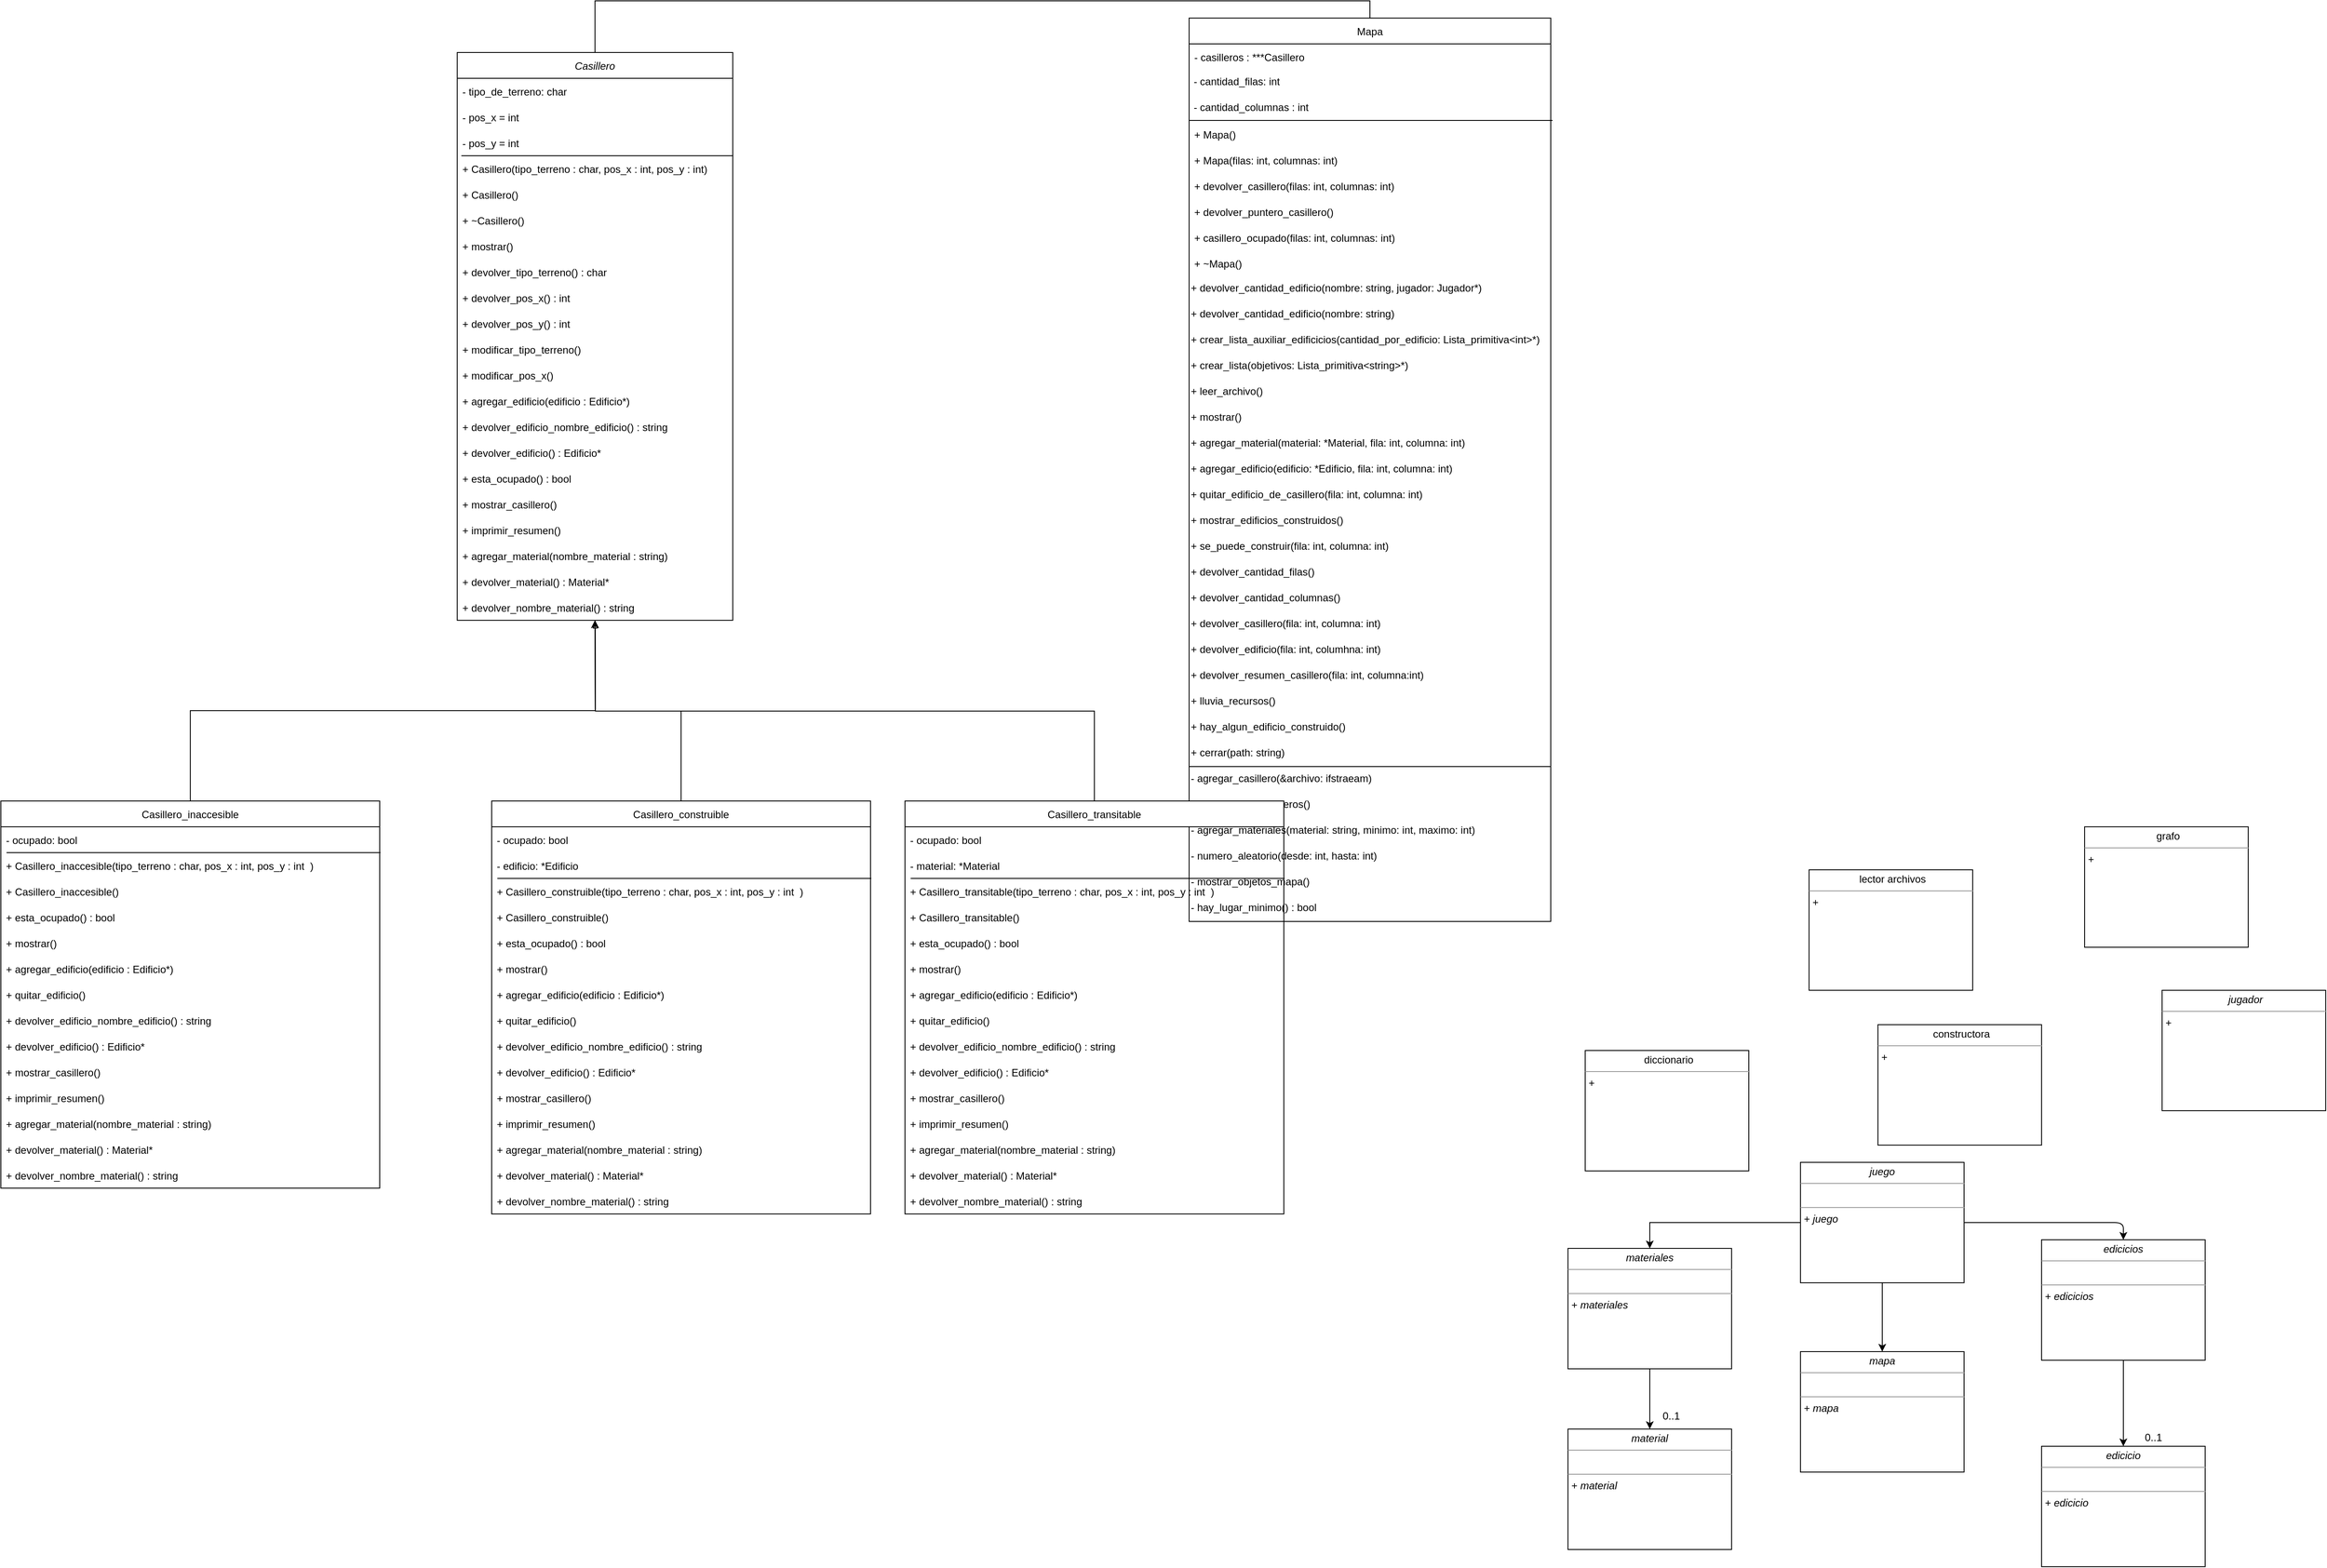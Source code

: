 <mxfile version="15.8.2" type="github">
  <diagram name="Page-1" id="c4acf3e9-155e-7222-9cf6-157b1a14988f">
    <mxGraphModel dx="1272" dy="2656" grid="1" gridSize="10" guides="1" tooltips="1" connect="1" arrows="1" fold="1" page="1" pageScale="1" pageWidth="850" pageHeight="1100" background="none" math="0" shadow="0">
      <root>
        <mxCell id="0" />
        <mxCell id="1" parent="0" />
        <mxCell id="mdNmDBwhIQSw67K94APl-1" value="&lt;p style=&quot;margin: 0px ; margin-top: 4px ; text-align: center&quot;&gt;&lt;i&gt;edicicio&lt;/i&gt;&lt;/p&gt;&lt;hr size=&quot;1&quot;&gt;&lt;p style=&quot;margin: 0px ; margin-left: 4px&quot;&gt;&lt;br&gt;&lt;/p&gt;&lt;hr size=&quot;1&quot;&gt;&lt;p style=&quot;margin: 0px ; margin-left: 4px&quot;&gt;+&amp;nbsp;&lt;i style=&quot;text-align: center&quot;&gt;edicicio&lt;/i&gt;&lt;/p&gt;" style="verticalAlign=top;align=left;overflow=fill;fontSize=12;fontFamily=Helvetica;html=1;rounded=0;shadow=0;comic=0;labelBackgroundColor=none;strokeWidth=1" parent="1" vertex="1">
          <mxGeometry x="1590" y="-120" width="190" height="140" as="geometry" />
        </mxCell>
        <mxCell id="2" style="edgeStyle=none;html=1;entryX=0.5;entryY=0;entryDx=0;entryDy=0;" parent="1" source="mdNmDBwhIQSw67K94APl-2" target="mdNmDBwhIQSw67K94APl-1" edge="1">
          <mxGeometry relative="1" as="geometry">
            <mxPoint x="825" y="-120.0" as="targetPoint" />
          </mxGeometry>
        </mxCell>
        <mxCell id="mdNmDBwhIQSw67K94APl-2" value="&lt;p style=&quot;margin: 0px ; margin-top: 4px ; text-align: center&quot;&gt;&lt;i&gt;edicicios&lt;/i&gt;&lt;/p&gt;&lt;hr size=&quot;1&quot;&gt;&lt;p style=&quot;margin: 0px ; margin-left: 4px&quot;&gt;&lt;br&gt;&lt;/p&gt;&lt;hr size=&quot;1&quot;&gt;&lt;p style=&quot;margin: 0px ; margin-left: 4px&quot;&gt;+&amp;nbsp;&lt;i style=&quot;text-align: center&quot;&gt;edicicios&lt;/i&gt;&lt;/p&gt;" style="verticalAlign=top;align=left;overflow=fill;fontSize=12;fontFamily=Helvetica;html=1;rounded=0;shadow=0;comic=0;labelBackgroundColor=none;strokeWidth=1" parent="1" vertex="1">
          <mxGeometry x="1590" y="-360" width="190" height="140" as="geometry" />
        </mxCell>
        <mxCell id="mdNmDBwhIQSw67K94APl-3" value="&lt;p style=&quot;margin: 0px ; margin-top: 4px ; text-align: center&quot;&gt;&lt;i&gt;material&lt;/i&gt;&lt;/p&gt;&lt;hr size=&quot;1&quot;&gt;&lt;p style=&quot;margin: 0px ; margin-left: 4px&quot;&gt;&lt;br&gt;&lt;/p&gt;&lt;hr size=&quot;1&quot;&gt;&lt;p style=&quot;margin: 0px ; margin-left: 4px&quot;&gt;+&amp;nbsp;&lt;i style=&quot;text-align: center&quot;&gt;material&lt;/i&gt;&lt;/p&gt;" style="verticalAlign=top;align=left;overflow=fill;fontSize=12;fontFamily=Helvetica;html=1;rounded=0;shadow=0;comic=0;labelBackgroundColor=none;strokeWidth=1" parent="1" vertex="1">
          <mxGeometry x="1040" y="-140" width="190" height="140" as="geometry" />
        </mxCell>
        <mxCell id="mdNmDBwhIQSw67K94APl-4" style="edgeStyle=orthogonalEdgeStyle;rounded=0;orthogonalLoop=1;jettySize=auto;html=1;" parent="1" source="mdNmDBwhIQSw67K94APl-5" target="mdNmDBwhIQSw67K94APl-3" edge="1">
          <mxGeometry relative="1" as="geometry" />
        </mxCell>
        <mxCell id="mdNmDBwhIQSw67K94APl-5" value="&lt;p style=&quot;margin: 0px ; margin-top: 4px ; text-align: center&quot;&gt;&lt;i&gt;materiales&lt;/i&gt;&lt;/p&gt;&lt;hr size=&quot;1&quot;&gt;&lt;p style=&quot;margin: 0px ; margin-left: 4px&quot;&gt;&lt;br&gt;&lt;/p&gt;&lt;hr size=&quot;1&quot;&gt;&lt;p style=&quot;margin: 0px ; margin-left: 4px&quot;&gt;+&amp;nbsp;&lt;i style=&quot;text-align: center&quot;&gt;materiales&lt;/i&gt;&lt;/p&gt;" style="verticalAlign=top;align=left;overflow=fill;fontSize=12;fontFamily=Helvetica;html=1;rounded=0;shadow=0;comic=0;labelBackgroundColor=none;strokeWidth=1" parent="1" vertex="1">
          <mxGeometry x="1040" y="-350" width="190" height="140" as="geometry" />
        </mxCell>
        <mxCell id="mdNmDBwhIQSw67K94APl-6" style="edgeStyle=orthogonalEdgeStyle;rounded=0;orthogonalLoop=1;jettySize=auto;html=1;entryX=0.5;entryY=0;entryDx=0;entryDy=0;" parent="1" source="mdNmDBwhIQSw67K94APl-7" target="mdNmDBwhIQSw67K94APl-5" edge="1">
          <mxGeometry relative="1" as="geometry" />
        </mxCell>
        <mxCell id="3" style="edgeStyle=none;html=1;entryX=0.5;entryY=0;entryDx=0;entryDy=0;" parent="1" source="mdNmDBwhIQSw67K94APl-7" target="mdNmDBwhIQSw67K94APl-2" edge="1">
          <mxGeometry relative="1" as="geometry">
            <Array as="points">
              <mxPoint x="1685" y="-380" />
            </Array>
          </mxGeometry>
        </mxCell>
        <mxCell id="4" style="edgeStyle=none;html=1;entryX=0.5;entryY=0;entryDx=0;entryDy=0;" parent="1" source="mdNmDBwhIQSw67K94APl-7" target="mdNmDBwhIQSw67K94APl-8" edge="1">
          <mxGeometry relative="1" as="geometry" />
        </mxCell>
        <mxCell id="mdNmDBwhIQSw67K94APl-7" value="&lt;p style=&quot;margin: 0px ; margin-top: 4px ; text-align: center&quot;&gt;&lt;i&gt;juego&lt;/i&gt;&lt;/p&gt;&lt;hr size=&quot;1&quot;&gt;&lt;p style=&quot;margin: 0px ; margin-left: 4px&quot;&gt;&lt;br&gt;&lt;/p&gt;&lt;hr size=&quot;1&quot;&gt;&lt;p style=&quot;margin: 0px ; margin-left: 4px&quot;&gt;+&amp;nbsp;&lt;i style=&quot;text-align: center&quot;&gt;juego&lt;/i&gt;&lt;/p&gt;" style="verticalAlign=top;align=left;overflow=fill;fontSize=12;fontFamily=Helvetica;html=1;rounded=0;shadow=0;comic=0;labelBackgroundColor=none;strokeWidth=1" parent="1" vertex="1">
          <mxGeometry x="1310" y="-450" width="190" height="140" as="geometry" />
        </mxCell>
        <mxCell id="mdNmDBwhIQSw67K94APl-8" value="&lt;p style=&quot;margin: 0px ; margin-top: 4px ; text-align: center&quot;&gt;&lt;i&gt;mapa&lt;/i&gt;&lt;/p&gt;&lt;hr size=&quot;1&quot;&gt;&lt;p style=&quot;margin: 0px ; margin-left: 4px&quot;&gt;&lt;br&gt;&lt;/p&gt;&lt;hr size=&quot;1&quot;&gt;&lt;p style=&quot;margin: 0px ; margin-left: 4px&quot;&gt;+&amp;nbsp;&lt;i style=&quot;text-align: center&quot;&gt;mapa&lt;/i&gt;&lt;/p&gt;" style="verticalAlign=top;align=left;overflow=fill;fontSize=12;fontFamily=Helvetica;html=1;rounded=0;shadow=0;comic=0;labelBackgroundColor=none;strokeWidth=1" parent="1" vertex="1">
          <mxGeometry x="1310" y="-230" width="190" height="140" as="geometry" />
        </mxCell>
        <mxCell id="mdNmDBwhIQSw67K94APl-9" value="0..1" style="text;html=1;strokeColor=none;fillColor=none;align=center;verticalAlign=middle;whiteSpace=wrap;rounded=0;" parent="1" vertex="1">
          <mxGeometry x="1130" y="-170" width="60" height="30" as="geometry" />
        </mxCell>
        <mxCell id="5" value="0..1" style="text;html=1;strokeColor=none;fillColor=none;align=center;verticalAlign=middle;whiteSpace=wrap;rounded=0;" parent="1" vertex="1">
          <mxGeometry x="1690" y="-140" width="60" height="20" as="geometry" />
        </mxCell>
        <mxCell id="vsp3Xg3IRD6YJCFwqntf-6" value="&lt;p style=&quot;margin: 0px ; margin-top: 4px ; text-align: center&quot;&gt;&lt;/p&gt;&lt;p style=&quot;text-align: center ; margin: 0px 0px 0px 4px&quot;&gt;grafo&lt;/p&gt;&lt;hr size=&quot;1&quot;&gt;&lt;p style=&quot;margin: 0px ; margin-left: 4px&quot;&gt;+&amp;nbsp;&lt;/p&gt;" style="verticalAlign=top;align=left;overflow=fill;fontSize=12;fontFamily=Helvetica;html=1;rounded=0;shadow=0;comic=0;labelBackgroundColor=none;strokeWidth=1" vertex="1" parent="1">
          <mxGeometry x="1640" y="-840" width="190" height="140" as="geometry" />
        </mxCell>
        <mxCell id="vsp3Xg3IRD6YJCFwqntf-7" value="&lt;p style=&quot;margin: 0px ; margin-top: 4px ; text-align: center&quot;&gt;&lt;/p&gt;&lt;p style=&quot;text-align: center ; margin: 0px 0px 0px 4px&quot;&gt;lector archivos&lt;/p&gt;&lt;hr size=&quot;1&quot;&gt;&lt;p style=&quot;margin: 0px ; margin-left: 4px&quot;&gt;+&amp;nbsp;&lt;/p&gt;" style="verticalAlign=top;align=left;overflow=fill;fontSize=12;fontFamily=Helvetica;html=1;rounded=0;shadow=0;comic=0;labelBackgroundColor=none;strokeWidth=1" vertex="1" parent="1">
          <mxGeometry x="1320" y="-790" width="190" height="140" as="geometry" />
        </mxCell>
        <mxCell id="vsp3Xg3IRD6YJCFwqntf-8" value="&lt;p style=&quot;margin: 0px ; margin-top: 4px ; text-align: center&quot;&gt;&lt;/p&gt;&lt;p style=&quot;text-align: center ; margin: 0px 0px 0px 4px&quot;&gt;diccionario&lt;/p&gt;&lt;hr size=&quot;1&quot;&gt;&lt;p style=&quot;margin: 0px ; margin-left: 4px&quot;&gt;+&amp;nbsp;&lt;/p&gt;" style="verticalAlign=top;align=left;overflow=fill;fontSize=12;fontFamily=Helvetica;html=1;rounded=0;shadow=0;comic=0;labelBackgroundColor=none;strokeWidth=1" vertex="1" parent="1">
          <mxGeometry x="1060" y="-580" width="190" height="140" as="geometry" />
        </mxCell>
        <mxCell id="vsp3Xg3IRD6YJCFwqntf-11" value="&lt;p style=&quot;margin: 0px ; margin-top: 4px ; text-align: center&quot;&gt;&lt;/p&gt;&lt;p style=&quot;text-align: center ; margin: 0px 0px 0px 4px&quot;&gt;&lt;i&gt;jugador&lt;/i&gt;&lt;/p&gt;&lt;hr size=&quot;1&quot;&gt;&lt;p style=&quot;margin: 0px ; margin-left: 4px&quot;&gt;+&amp;nbsp;&lt;/p&gt;" style="verticalAlign=top;align=left;overflow=fill;fontSize=12;fontFamily=Helvetica;html=1;rounded=0;shadow=0;comic=0;labelBackgroundColor=none;strokeWidth=1" vertex="1" parent="1">
          <mxGeometry x="1730" y="-650" width="190" height="140" as="geometry" />
        </mxCell>
        <mxCell id="vsp3Xg3IRD6YJCFwqntf-13" value="&lt;p style=&quot;margin: 0px ; margin-top: 4px ; text-align: center&quot;&gt;&lt;/p&gt;&lt;p style=&quot;text-align: center ; margin: 0px 0px 0px 4px&quot;&gt;constructora&lt;/p&gt;&lt;hr size=&quot;1&quot;&gt;&lt;p style=&quot;margin: 0px ; margin-left: 4px&quot;&gt;+&amp;nbsp;&lt;/p&gt;" style="verticalAlign=top;align=left;overflow=fill;fontSize=12;fontFamily=Helvetica;html=1;rounded=0;shadow=0;comic=0;labelBackgroundColor=none;strokeWidth=1" vertex="1" parent="1">
          <mxGeometry x="1400" y="-610" width="190" height="140" as="geometry" />
        </mxCell>
        <mxCell id="vsp3Xg3IRD6YJCFwqntf-35" style="edgeStyle=orthogonalEdgeStyle;rounded=0;orthogonalLoop=1;jettySize=auto;html=1;entryX=0.5;entryY=0;entryDx=0;entryDy=0;endArrow=none;endFill=0;exitX=0.5;exitY=0;exitDx=0;exitDy=0;" edge="1" parent="1" source="vsp3Xg3IRD6YJCFwqntf-36" target="vsp3Xg3IRD6YJCFwqntf-66">
          <mxGeometry relative="1" as="geometry" />
        </mxCell>
        <mxCell id="vsp3Xg3IRD6YJCFwqntf-36" value="Mapa" style="swimlane;fontStyle=0;childLayout=stackLayout;horizontal=1;startSize=30;horizontalStack=0;resizeParent=1;resizeParentMax=0;resizeLast=0;collapsible=1;marginBottom=0;" vertex="1" parent="1">
          <mxGeometry x="600" y="-1780" width="420" height="1050" as="geometry" />
        </mxCell>
        <mxCell id="vsp3Xg3IRD6YJCFwqntf-37" value="- casilleros : ***Casillero " style="text;strokeColor=none;fillColor=none;align=left;verticalAlign=middle;spacingLeft=4;spacingRight=4;overflow=hidden;points=[[0,0.5],[1,0.5]];portConstraint=eastwest;rotatable=0;" vertex="1" parent="vsp3Xg3IRD6YJCFwqntf-36">
          <mxGeometry y="30" width="420" height="30" as="geometry" />
        </mxCell>
        <mxCell id="vsp3Xg3IRD6YJCFwqntf-38" value="&amp;nbsp;- cantidad_filas: int" style="text;whiteSpace=wrap;html=1;" vertex="1" parent="vsp3Xg3IRD6YJCFwqntf-36">
          <mxGeometry y="60" width="420" height="30" as="geometry" />
        </mxCell>
        <mxCell id="vsp3Xg3IRD6YJCFwqntf-39" value="&amp;nbsp;- cantidad_columnas : int" style="text;whiteSpace=wrap;html=1;" vertex="1" parent="vsp3Xg3IRD6YJCFwqntf-36">
          <mxGeometry y="90" width="420" height="30" as="geometry" />
        </mxCell>
        <mxCell id="vsp3Xg3IRD6YJCFwqntf-40" value="+ Mapa()" style="text;strokeColor=none;fillColor=none;align=left;verticalAlign=middle;spacingLeft=4;spacingRight=4;overflow=hidden;points=[[0,0.5],[1,0.5]];portConstraint=eastwest;rotatable=0;" vertex="1" parent="vsp3Xg3IRD6YJCFwqntf-36">
          <mxGeometry y="120" width="420" height="30" as="geometry" />
        </mxCell>
        <mxCell id="vsp3Xg3IRD6YJCFwqntf-41" value="" style="endArrow=none;html=1;rounded=0;entryX=1.005;entryY=-0.033;entryDx=0;entryDy=0;entryPerimeter=0;" edge="1" parent="vsp3Xg3IRD6YJCFwqntf-36" target="vsp3Xg3IRD6YJCFwqntf-40">
          <mxGeometry width="50" height="50" relative="1" as="geometry">
            <mxPoint y="119" as="sourcePoint" />
            <mxPoint x="139.44" y="60.16" as="targetPoint" />
            <Array as="points">
              <mxPoint x="180" y="119" />
            </Array>
          </mxGeometry>
        </mxCell>
        <mxCell id="vsp3Xg3IRD6YJCFwqntf-158" value="+ Mapa(filas: int, columnas: int)" style="text;strokeColor=none;fillColor=none;align=left;verticalAlign=middle;spacingLeft=4;spacingRight=4;overflow=hidden;points=[[0,0.5],[1,0.5]];portConstraint=eastwest;rotatable=0;" vertex="1" parent="vsp3Xg3IRD6YJCFwqntf-36">
          <mxGeometry y="150" width="420" height="30" as="geometry" />
        </mxCell>
        <mxCell id="vsp3Xg3IRD6YJCFwqntf-159" value="+ devolver_casillero(filas: int, columnas: int)" style="text;strokeColor=none;fillColor=none;align=left;verticalAlign=middle;spacingLeft=4;spacingRight=4;overflow=hidden;points=[[0,0.5],[1,0.5]];portConstraint=eastwest;rotatable=0;" vertex="1" parent="vsp3Xg3IRD6YJCFwqntf-36">
          <mxGeometry y="180" width="420" height="30" as="geometry" />
        </mxCell>
        <mxCell id="vsp3Xg3IRD6YJCFwqntf-160" value="+ devolver_puntero_casillero()" style="text;strokeColor=none;fillColor=none;align=left;verticalAlign=middle;spacingLeft=4;spacingRight=4;overflow=hidden;points=[[0,0.5],[1,0.5]];portConstraint=eastwest;rotatable=0;" vertex="1" parent="vsp3Xg3IRD6YJCFwqntf-36">
          <mxGeometry y="210" width="420" height="30" as="geometry" />
        </mxCell>
        <mxCell id="vsp3Xg3IRD6YJCFwqntf-162" value="+ casillero_ocupado(filas: int, columnas: int)" style="text;strokeColor=none;fillColor=none;align=left;verticalAlign=middle;spacingLeft=4;spacingRight=4;overflow=hidden;points=[[0,0.5],[1,0.5]];portConstraint=eastwest;rotatable=0;" vertex="1" parent="vsp3Xg3IRD6YJCFwqntf-36">
          <mxGeometry y="240" width="420" height="30" as="geometry" />
        </mxCell>
        <mxCell id="vsp3Xg3IRD6YJCFwqntf-157" value="+ ~Mapa()" style="text;strokeColor=none;fillColor=none;align=left;verticalAlign=middle;spacingLeft=4;spacingRight=4;overflow=hidden;points=[[0,0.5],[1,0.5]];portConstraint=eastwest;rotatable=0;" vertex="1" parent="vsp3Xg3IRD6YJCFwqntf-36">
          <mxGeometry y="270" width="420" height="30" as="geometry" />
        </mxCell>
        <mxCell id="vsp3Xg3IRD6YJCFwqntf-163" value="+ devolver_cantidad_edificio(nombre: string, jugador: Jugador*)" style="text;whiteSpace=wrap;html=1;" vertex="1" parent="vsp3Xg3IRD6YJCFwqntf-36">
          <mxGeometry y="300" width="420" height="30" as="geometry" />
        </mxCell>
        <mxCell id="vsp3Xg3IRD6YJCFwqntf-164" value="+ devolver_cantidad_edificio(nombre: string)" style="text;whiteSpace=wrap;html=1;" vertex="1" parent="vsp3Xg3IRD6YJCFwqntf-36">
          <mxGeometry y="330" width="420" height="30" as="geometry" />
        </mxCell>
        <mxCell id="vsp3Xg3IRD6YJCFwqntf-42" value="+ crear_lista_auxiliar_edificicios(cantidad_por_edificio: Lista_primitiva&amp;lt;int&amp;gt;*)&amp;nbsp;" style="text;whiteSpace=wrap;html=1;" vertex="1" parent="vsp3Xg3IRD6YJCFwqntf-36">
          <mxGeometry y="360" width="420" height="30" as="geometry" />
        </mxCell>
        <mxCell id="vsp3Xg3IRD6YJCFwqntf-166" value="+ crear_lista(objetivos: Lista_primitiva&amp;lt;string&amp;gt;*)&amp;nbsp;" style="text;whiteSpace=wrap;html=1;" vertex="1" parent="vsp3Xg3IRD6YJCFwqntf-36">
          <mxGeometry y="390" width="420" height="30" as="geometry" />
        </mxCell>
        <mxCell id="vsp3Xg3IRD6YJCFwqntf-165" value="+ leer_archivo()&amp;nbsp;" style="text;whiteSpace=wrap;html=1;" vertex="1" parent="vsp3Xg3IRD6YJCFwqntf-36">
          <mxGeometry y="420" width="420" height="30" as="geometry" />
        </mxCell>
        <mxCell id="vsp3Xg3IRD6YJCFwqntf-47" value="+ mostrar()" style="text;whiteSpace=wrap;html=1;" vertex="1" parent="vsp3Xg3IRD6YJCFwqntf-36">
          <mxGeometry y="450" width="420" height="30" as="geometry" />
        </mxCell>
        <mxCell id="vsp3Xg3IRD6YJCFwqntf-43" value="+ agregar_material(material: *Material, fila: int, columna: int)" style="text;whiteSpace=wrap;html=1;" vertex="1" parent="vsp3Xg3IRD6YJCFwqntf-36">
          <mxGeometry y="480" width="420" height="30" as="geometry" />
        </mxCell>
        <mxCell id="vsp3Xg3IRD6YJCFwqntf-44" value="+ agregar_edificio(edificio: *Edificio, fila: int, columna: int)" style="text;whiteSpace=wrap;html=1;" vertex="1" parent="vsp3Xg3IRD6YJCFwqntf-36">
          <mxGeometry y="510" width="420" height="30" as="geometry" />
        </mxCell>
        <mxCell id="vsp3Xg3IRD6YJCFwqntf-45" value="+ quitar_edificio_de_casillero(fila: int, columna: int)" style="text;whiteSpace=wrap;html=1;" vertex="1" parent="vsp3Xg3IRD6YJCFwqntf-36">
          <mxGeometry y="540" width="420" height="30" as="geometry" />
        </mxCell>
        <mxCell id="vsp3Xg3IRD6YJCFwqntf-46" value="+ mostrar_edificios_construidos()" style="text;whiteSpace=wrap;html=1;" vertex="1" parent="vsp3Xg3IRD6YJCFwqntf-36">
          <mxGeometry y="570" width="420" height="30" as="geometry" />
        </mxCell>
        <mxCell id="vsp3Xg3IRD6YJCFwqntf-49" value="+ se_puede_construir(fila: int, columna: int)" style="text;whiteSpace=wrap;html=1;" vertex="1" parent="vsp3Xg3IRD6YJCFwqntf-36">
          <mxGeometry y="600" width="420" height="30" as="geometry" />
        </mxCell>
        <mxCell id="vsp3Xg3IRD6YJCFwqntf-50" value="+ devolver_cantidad_filas()" style="text;whiteSpace=wrap;html=1;" vertex="1" parent="vsp3Xg3IRD6YJCFwqntf-36">
          <mxGeometry y="630" width="420" height="30" as="geometry" />
        </mxCell>
        <mxCell id="vsp3Xg3IRD6YJCFwqntf-51" value="+ devolver_cantidad_columnas()" style="text;whiteSpace=wrap;html=1;" vertex="1" parent="vsp3Xg3IRD6YJCFwqntf-36">
          <mxGeometry y="660" width="420" height="30" as="geometry" />
        </mxCell>
        <mxCell id="vsp3Xg3IRD6YJCFwqntf-52" value="+ devolver_casillero(fila: int, columna: int)" style="text;whiteSpace=wrap;html=1;" vertex="1" parent="vsp3Xg3IRD6YJCFwqntf-36">
          <mxGeometry y="690" width="420" height="30" as="geometry" />
        </mxCell>
        <mxCell id="vsp3Xg3IRD6YJCFwqntf-53" value="+ devolver_edificio(fila: int, columhna: int)" style="text;whiteSpace=wrap;html=1;" vertex="1" parent="vsp3Xg3IRD6YJCFwqntf-36">
          <mxGeometry y="720" width="420" height="30" as="geometry" />
        </mxCell>
        <mxCell id="vsp3Xg3IRD6YJCFwqntf-54" value="+ devolver_resumen_casillero(fila: int, columna:int)" style="text;whiteSpace=wrap;html=1;" vertex="1" parent="vsp3Xg3IRD6YJCFwqntf-36">
          <mxGeometry y="750" width="420" height="30" as="geometry" />
        </mxCell>
        <mxCell id="vsp3Xg3IRD6YJCFwqntf-55" value="+ lluvia_recursos()" style="text;whiteSpace=wrap;html=1;" vertex="1" parent="vsp3Xg3IRD6YJCFwqntf-36">
          <mxGeometry y="780" width="420" height="30" as="geometry" />
        </mxCell>
        <mxCell id="vsp3Xg3IRD6YJCFwqntf-56" value="+ hay_algun_edificio_construido()" style="text;whiteSpace=wrap;html=1;" vertex="1" parent="vsp3Xg3IRD6YJCFwqntf-36">
          <mxGeometry y="810" width="420" height="30" as="geometry" />
        </mxCell>
        <mxCell id="vsp3Xg3IRD6YJCFwqntf-57" value="+ cerrar(path: string)" style="text;whiteSpace=wrap;html=1;" vertex="1" parent="vsp3Xg3IRD6YJCFwqntf-36">
          <mxGeometry y="840" width="420" height="30" as="geometry" />
        </mxCell>
        <mxCell id="vsp3Xg3IRD6YJCFwqntf-58" value="- agregar_casillero(&amp;amp;archivo: ifstraeam)" style="text;whiteSpace=wrap;html=1;" vertex="1" parent="vsp3Xg3IRD6YJCFwqntf-36">
          <mxGeometry y="870" width="420" height="30" as="geometry" />
        </mxCell>
        <mxCell id="vsp3Xg3IRD6YJCFwqntf-59" value="- crear_matriz_casilleros()" style="text;whiteSpace=wrap;html=1;" vertex="1" parent="vsp3Xg3IRD6YJCFwqntf-36">
          <mxGeometry y="900" width="420" height="30" as="geometry" />
        </mxCell>
        <mxCell id="vsp3Xg3IRD6YJCFwqntf-60" value="- agregar_materiales(material: string, minimo: int, maximo: int)" style="text;whiteSpace=wrap;html=1;" vertex="1" parent="vsp3Xg3IRD6YJCFwqntf-36">
          <mxGeometry y="930" width="420" height="30" as="geometry" />
        </mxCell>
        <mxCell id="vsp3Xg3IRD6YJCFwqntf-61" value="- numero_aleatorio(desde: int, hasta: int)" style="text;whiteSpace=wrap;html=1;" vertex="1" parent="vsp3Xg3IRD6YJCFwqntf-36">
          <mxGeometry y="960" width="420" height="30" as="geometry" />
        </mxCell>
        <mxCell id="vsp3Xg3IRD6YJCFwqntf-62" value="- mostrar_objetos_mapa()" style="text;whiteSpace=wrap;html=1;" vertex="1" parent="vsp3Xg3IRD6YJCFwqntf-36">
          <mxGeometry y="990" width="420" height="30" as="geometry" />
        </mxCell>
        <mxCell id="vsp3Xg3IRD6YJCFwqntf-63" value="" style="endArrow=none;html=1;rounded=0;entryX=1;entryY=1;entryDx=0;entryDy=0;exitX=0;exitY=0;exitDx=0;exitDy=0;" edge="1" parent="vsp3Xg3IRD6YJCFwqntf-36" source="vsp3Xg3IRD6YJCFwqntf-58" target="vsp3Xg3IRD6YJCFwqntf-57">
          <mxGeometry width="50" height="50" relative="1" as="geometry">
            <mxPoint x="300" y="510" as="sourcePoint" />
            <mxPoint x="350" y="460" as="targetPoint" />
          </mxGeometry>
        </mxCell>
        <mxCell id="vsp3Xg3IRD6YJCFwqntf-64" value="- hay_lugar_minimo() : bool" style="text;whiteSpace=wrap;html=1;" vertex="1" parent="vsp3Xg3IRD6YJCFwqntf-36">
          <mxGeometry y="1020" width="420" height="30" as="geometry" />
        </mxCell>
        <mxCell id="vsp3Xg3IRD6YJCFwqntf-66" value="Casillero" style="swimlane;fontStyle=2;childLayout=stackLayout;horizontal=1;startSize=30;horizontalStack=0;resizeParent=1;resizeParentMax=0;resizeLast=0;collapsible=1;marginBottom=0;" vertex="1" parent="1">
          <mxGeometry x="-250" y="-1740" width="320" height="660" as="geometry" />
        </mxCell>
        <mxCell id="vsp3Xg3IRD6YJCFwqntf-67" value="- tipo_de_terreno: char" style="text;strokeColor=none;fillColor=none;align=left;verticalAlign=middle;spacingLeft=4;spacingRight=4;overflow=hidden;points=[[0,0.5],[1,0.5]];portConstraint=eastwest;rotatable=0;" vertex="1" parent="vsp3Xg3IRD6YJCFwqntf-66">
          <mxGeometry y="30" width="320" height="30" as="geometry" />
        </mxCell>
        <mxCell id="vsp3Xg3IRD6YJCFwqntf-68" value="- pos_x = int" style="text;strokeColor=none;fillColor=none;align=left;verticalAlign=middle;spacingLeft=4;spacingRight=4;overflow=hidden;points=[[0,0.5],[1,0.5]];portConstraint=eastwest;rotatable=0;" vertex="1" parent="vsp3Xg3IRD6YJCFwqntf-66">
          <mxGeometry y="60" width="320" height="30" as="geometry" />
        </mxCell>
        <mxCell id="vsp3Xg3IRD6YJCFwqntf-69" value="- pos_y = int" style="text;strokeColor=none;fillColor=none;align=left;verticalAlign=middle;spacingLeft=4;spacingRight=4;overflow=hidden;points=[[0,0.5],[1,0.5]];portConstraint=eastwest;rotatable=0;" vertex="1" parent="vsp3Xg3IRD6YJCFwqntf-66">
          <mxGeometry y="90" width="320" height="30" as="geometry" />
        </mxCell>
        <mxCell id="vsp3Xg3IRD6YJCFwqntf-70" value="" style="endArrow=none;html=1;rounded=0;entryX=1.002;entryY=0;entryDx=0;entryDy=0;entryPerimeter=0;exitX=0.015;exitY=0;exitDx=0;exitDy=0;exitPerimeter=0;" edge="1" parent="vsp3Xg3IRD6YJCFwqntf-66" source="vsp3Xg3IRD6YJCFwqntf-71" target="vsp3Xg3IRD6YJCFwqntf-71">
          <mxGeometry width="50" height="50" relative="1" as="geometry">
            <mxPoint y="179" as="sourcePoint" />
            <mxPoint x="120" y="179" as="targetPoint" />
          </mxGeometry>
        </mxCell>
        <mxCell id="vsp3Xg3IRD6YJCFwqntf-71" value="+ Casillero(tipo_terreno : char, pos_x : int, pos_y : int)" style="text;strokeColor=none;fillColor=none;align=left;verticalAlign=middle;spacingLeft=4;spacingRight=4;overflow=hidden;points=[[0,0.5],[1,0.5]];portConstraint=eastwest;rotatable=0;" vertex="1" parent="vsp3Xg3IRD6YJCFwqntf-66">
          <mxGeometry y="120" width="320" height="30" as="geometry" />
        </mxCell>
        <mxCell id="vsp3Xg3IRD6YJCFwqntf-72" value="+ Casillero()" style="text;strokeColor=none;fillColor=none;align=left;verticalAlign=middle;spacingLeft=4;spacingRight=4;overflow=hidden;points=[[0,0.5],[1,0.5]];portConstraint=eastwest;rotatable=0;" vertex="1" parent="vsp3Xg3IRD6YJCFwqntf-66">
          <mxGeometry y="150" width="320" height="30" as="geometry" />
        </mxCell>
        <mxCell id="vsp3Xg3IRD6YJCFwqntf-73" value="+ ~Casillero()" style="text;strokeColor=none;fillColor=none;align=left;verticalAlign=middle;spacingLeft=4;spacingRight=4;overflow=hidden;points=[[0,0.5],[1,0.5]];portConstraint=eastwest;rotatable=0;" vertex="1" parent="vsp3Xg3IRD6YJCFwqntf-66">
          <mxGeometry y="180" width="320" height="30" as="geometry" />
        </mxCell>
        <mxCell id="vsp3Xg3IRD6YJCFwqntf-74" value="+ mostrar()" style="text;strokeColor=none;fillColor=none;align=left;verticalAlign=middle;spacingLeft=4;spacingRight=4;overflow=hidden;points=[[0,0.5],[1,0.5]];portConstraint=eastwest;rotatable=0;" vertex="1" parent="vsp3Xg3IRD6YJCFwqntf-66">
          <mxGeometry y="210" width="320" height="30" as="geometry" />
        </mxCell>
        <mxCell id="vsp3Xg3IRD6YJCFwqntf-75" value="+ devolver_tipo_terreno() : char" style="text;strokeColor=none;fillColor=none;align=left;verticalAlign=middle;spacingLeft=4;spacingRight=4;overflow=hidden;points=[[0,0.5],[1,0.5]];portConstraint=eastwest;rotatable=0;" vertex="1" parent="vsp3Xg3IRD6YJCFwqntf-66">
          <mxGeometry y="240" width="320" height="30" as="geometry" />
        </mxCell>
        <mxCell id="vsp3Xg3IRD6YJCFwqntf-76" value="+ devolver_pos_x() : int" style="text;strokeColor=none;fillColor=none;align=left;verticalAlign=middle;spacingLeft=4;spacingRight=4;overflow=hidden;points=[[0,0.5],[1,0.5]];portConstraint=eastwest;rotatable=0;" vertex="1" parent="vsp3Xg3IRD6YJCFwqntf-66">
          <mxGeometry y="270" width="320" height="30" as="geometry" />
        </mxCell>
        <mxCell id="vsp3Xg3IRD6YJCFwqntf-77" value="+ devolver_pos_y() : int" style="text;strokeColor=none;fillColor=none;align=left;verticalAlign=middle;spacingLeft=4;spacingRight=4;overflow=hidden;points=[[0,0.5],[1,0.5]];portConstraint=eastwest;rotatable=0;" vertex="1" parent="vsp3Xg3IRD6YJCFwqntf-66">
          <mxGeometry y="300" width="320" height="30" as="geometry" />
        </mxCell>
        <mxCell id="vsp3Xg3IRD6YJCFwqntf-78" value="+ modificar_tipo_terreno() " style="text;strokeColor=none;fillColor=none;align=left;verticalAlign=middle;spacingLeft=4;spacingRight=4;overflow=hidden;points=[[0,0.5],[1,0.5]];portConstraint=eastwest;rotatable=0;" vertex="1" parent="vsp3Xg3IRD6YJCFwqntf-66">
          <mxGeometry y="330" width="320" height="30" as="geometry" />
        </mxCell>
        <mxCell id="vsp3Xg3IRD6YJCFwqntf-79" value="+ modificar_pos_x() " style="text;strokeColor=none;fillColor=none;align=left;verticalAlign=middle;spacingLeft=4;spacingRight=4;overflow=hidden;points=[[0,0.5],[1,0.5]];portConstraint=eastwest;rotatable=0;" vertex="1" parent="vsp3Xg3IRD6YJCFwqntf-66">
          <mxGeometry y="360" width="320" height="30" as="geometry" />
        </mxCell>
        <mxCell id="vsp3Xg3IRD6YJCFwqntf-80" value="+ agregar_edificio(edificio : Edificio*)" style="text;strokeColor=none;fillColor=none;align=left;verticalAlign=middle;spacingLeft=4;spacingRight=4;overflow=hidden;points=[[0,0.5],[1,0.5]];portConstraint=eastwest;rotatable=0;" vertex="1" parent="vsp3Xg3IRD6YJCFwqntf-66">
          <mxGeometry y="390" width="320" height="30" as="geometry" />
        </mxCell>
        <mxCell id="vsp3Xg3IRD6YJCFwqntf-81" value="+ devolver_edificio_nombre_edificio() : string" style="text;strokeColor=none;fillColor=none;align=left;verticalAlign=middle;spacingLeft=4;spacingRight=4;overflow=hidden;points=[[0,0.5],[1,0.5]];portConstraint=eastwest;rotatable=0;" vertex="1" parent="vsp3Xg3IRD6YJCFwqntf-66">
          <mxGeometry y="420" width="320" height="30" as="geometry" />
        </mxCell>
        <mxCell id="vsp3Xg3IRD6YJCFwqntf-82" value="+ devolver_edificio() : Edificio*" style="text;strokeColor=none;fillColor=none;align=left;verticalAlign=middle;spacingLeft=4;spacingRight=4;overflow=hidden;points=[[0,0.5],[1,0.5]];portConstraint=eastwest;rotatable=0;" vertex="1" parent="vsp3Xg3IRD6YJCFwqntf-66">
          <mxGeometry y="450" width="320" height="30" as="geometry" />
        </mxCell>
        <mxCell id="vsp3Xg3IRD6YJCFwqntf-83" value="+ esta_ocupado() : bool" style="text;strokeColor=none;fillColor=none;align=left;verticalAlign=middle;spacingLeft=4;spacingRight=4;overflow=hidden;points=[[0,0.5],[1,0.5]];portConstraint=eastwest;rotatable=0;" vertex="1" parent="vsp3Xg3IRD6YJCFwqntf-66">
          <mxGeometry y="480" width="320" height="30" as="geometry" />
        </mxCell>
        <mxCell id="vsp3Xg3IRD6YJCFwqntf-84" value="+ mostrar_casillero()" style="text;strokeColor=none;fillColor=none;align=left;verticalAlign=middle;spacingLeft=4;spacingRight=4;overflow=hidden;points=[[0,0.5],[1,0.5]];portConstraint=eastwest;rotatable=0;" vertex="1" parent="vsp3Xg3IRD6YJCFwqntf-66">
          <mxGeometry y="510" width="320" height="30" as="geometry" />
        </mxCell>
        <mxCell id="vsp3Xg3IRD6YJCFwqntf-85" value="+ imprimir_resumen()" style="text;strokeColor=none;fillColor=none;align=left;verticalAlign=middle;spacingLeft=4;spacingRight=4;overflow=hidden;points=[[0,0.5],[1,0.5]];portConstraint=eastwest;rotatable=0;" vertex="1" parent="vsp3Xg3IRD6YJCFwqntf-66">
          <mxGeometry y="540" width="320" height="30" as="geometry" />
        </mxCell>
        <mxCell id="vsp3Xg3IRD6YJCFwqntf-86" value="+ agregar_material(nombre_material : string)" style="text;strokeColor=none;fillColor=none;align=left;verticalAlign=middle;spacingLeft=4;spacingRight=4;overflow=hidden;points=[[0,0.5],[1,0.5]];portConstraint=eastwest;rotatable=0;" vertex="1" parent="vsp3Xg3IRD6YJCFwqntf-66">
          <mxGeometry y="570" width="320" height="30" as="geometry" />
        </mxCell>
        <mxCell id="vsp3Xg3IRD6YJCFwqntf-87" value="+ devolver_material() : Material*" style="text;strokeColor=none;fillColor=none;align=left;verticalAlign=middle;spacingLeft=4;spacingRight=4;overflow=hidden;points=[[0,0.5],[1,0.5]];portConstraint=eastwest;rotatable=0;" vertex="1" parent="vsp3Xg3IRD6YJCFwqntf-66">
          <mxGeometry y="600" width="320" height="30" as="geometry" />
        </mxCell>
        <mxCell id="vsp3Xg3IRD6YJCFwqntf-88" value="+ devolver_nombre_material() : string" style="text;strokeColor=none;fillColor=none;align=left;verticalAlign=middle;spacingLeft=4;spacingRight=4;overflow=hidden;points=[[0,0.5],[1,0.5]];portConstraint=eastwest;rotatable=0;fontStyle=0" vertex="1" parent="vsp3Xg3IRD6YJCFwqntf-66">
          <mxGeometry y="630" width="320" height="30" as="geometry" />
        </mxCell>
        <mxCell id="vsp3Xg3IRD6YJCFwqntf-104" style="edgeStyle=orthogonalEdgeStyle;rounded=0;orthogonalLoop=1;jettySize=auto;html=1;entryX=0.501;entryY=1.028;entryDx=0;entryDy=0;entryPerimeter=0;endArrow=blockThin;endFill=0;" edge="1" parent="1" source="vsp3Xg3IRD6YJCFwqntf-105" target="vsp3Xg3IRD6YJCFwqntf-88">
          <mxGeometry relative="1" as="geometry" />
        </mxCell>
        <mxCell id="vsp3Xg3IRD6YJCFwqntf-105" value="Casillero_inaccesible" style="swimlane;fontStyle=0;childLayout=stackLayout;horizontal=1;startSize=30;horizontalStack=0;resizeParent=1;resizeParentMax=0;resizeLast=0;collapsible=1;marginBottom=0;" vertex="1" parent="1">
          <mxGeometry x="-780" y="-870" width="440" height="450" as="geometry">
            <mxRectangle x="1560" y="-280" width="150" height="30" as="alternateBounds" />
          </mxGeometry>
        </mxCell>
        <mxCell id="vsp3Xg3IRD6YJCFwqntf-106" value="- ocupado: bool" style="text;strokeColor=none;fillColor=none;align=left;verticalAlign=middle;spacingLeft=4;spacingRight=4;overflow=hidden;points=[[0,0.5],[1,0.5]];portConstraint=eastwest;rotatable=0;" vertex="1" parent="vsp3Xg3IRD6YJCFwqntf-105">
          <mxGeometry y="30" width="440" height="30" as="geometry" />
        </mxCell>
        <mxCell id="vsp3Xg3IRD6YJCFwqntf-107" value="" style="endArrow=none;html=1;rounded=0;entryX=1.002;entryY=0;entryDx=0;entryDy=0;entryPerimeter=0;exitX=0.015;exitY=0;exitDx=0;exitDy=0;exitPerimeter=0;" edge="1" parent="vsp3Xg3IRD6YJCFwqntf-105" source="vsp3Xg3IRD6YJCFwqntf-108" target="vsp3Xg3IRD6YJCFwqntf-108">
          <mxGeometry width="50" height="50" relative="1" as="geometry">
            <mxPoint y="179" as="sourcePoint" />
            <mxPoint x="120" y="179" as="targetPoint" />
          </mxGeometry>
        </mxCell>
        <mxCell id="vsp3Xg3IRD6YJCFwqntf-108" value="+ Casillero_inaccesible(tipo_terreno : char, pos_x : int, pos_y : int  )" style="text;strokeColor=none;fillColor=none;align=left;verticalAlign=middle;spacingLeft=4;spacingRight=4;overflow=hidden;points=[[0,0.5],[1,0.5]];portConstraint=eastwest;rotatable=0;" vertex="1" parent="vsp3Xg3IRD6YJCFwqntf-105">
          <mxGeometry y="60" width="440" height="30" as="geometry" />
        </mxCell>
        <mxCell id="vsp3Xg3IRD6YJCFwqntf-109" value="+ Casillero_inaccesible()" style="text;strokeColor=none;fillColor=none;align=left;verticalAlign=middle;spacingLeft=4;spacingRight=4;overflow=hidden;points=[[0,0.5],[1,0.5]];portConstraint=eastwest;rotatable=0;" vertex="1" parent="vsp3Xg3IRD6YJCFwqntf-105">
          <mxGeometry y="90" width="440" height="30" as="geometry" />
        </mxCell>
        <mxCell id="vsp3Xg3IRD6YJCFwqntf-110" value="+ esta_ocupado() : bool" style="text;strokeColor=none;fillColor=none;align=left;verticalAlign=middle;spacingLeft=4;spacingRight=4;overflow=hidden;points=[[0,0.5],[1,0.5]];portConstraint=eastwest;rotatable=0;" vertex="1" parent="vsp3Xg3IRD6YJCFwqntf-105">
          <mxGeometry y="120" width="440" height="30" as="geometry" />
        </mxCell>
        <mxCell id="vsp3Xg3IRD6YJCFwqntf-111" value="+ mostrar()" style="text;strokeColor=none;fillColor=none;align=left;verticalAlign=middle;spacingLeft=4;spacingRight=4;overflow=hidden;points=[[0,0.5],[1,0.5]];portConstraint=eastwest;rotatable=0;" vertex="1" parent="vsp3Xg3IRD6YJCFwqntf-105">
          <mxGeometry y="150" width="440" height="30" as="geometry" />
        </mxCell>
        <mxCell id="vsp3Xg3IRD6YJCFwqntf-112" value="+ agregar_edificio(edificio : Edificio*)" style="text;strokeColor=none;fillColor=none;align=left;verticalAlign=middle;spacingLeft=4;spacingRight=4;overflow=hidden;points=[[0,0.5],[1,0.5]];portConstraint=eastwest;rotatable=0;" vertex="1" parent="vsp3Xg3IRD6YJCFwqntf-105">
          <mxGeometry y="180" width="440" height="30" as="geometry" />
        </mxCell>
        <mxCell id="vsp3Xg3IRD6YJCFwqntf-113" value="+ quitar_edificio()" style="text;strokeColor=none;fillColor=none;align=left;verticalAlign=middle;spacingLeft=4;spacingRight=4;overflow=hidden;points=[[0,0.5],[1,0.5]];portConstraint=eastwest;rotatable=0;" vertex="1" parent="vsp3Xg3IRD6YJCFwqntf-105">
          <mxGeometry y="210" width="440" height="30" as="geometry" />
        </mxCell>
        <mxCell id="vsp3Xg3IRD6YJCFwqntf-114" value="+ devolver_edificio_nombre_edificio() : string" style="text;strokeColor=none;fillColor=none;align=left;verticalAlign=middle;spacingLeft=4;spacingRight=4;overflow=hidden;points=[[0,0.5],[1,0.5]];portConstraint=eastwest;rotatable=0;" vertex="1" parent="vsp3Xg3IRD6YJCFwqntf-105">
          <mxGeometry y="240" width="440" height="30" as="geometry" />
        </mxCell>
        <mxCell id="vsp3Xg3IRD6YJCFwqntf-115" value="+ devolver_edificio() : Edificio*" style="text;strokeColor=none;fillColor=none;align=left;verticalAlign=middle;spacingLeft=4;spacingRight=4;overflow=hidden;points=[[0,0.5],[1,0.5]];portConstraint=eastwest;rotatable=0;" vertex="1" parent="vsp3Xg3IRD6YJCFwqntf-105">
          <mxGeometry y="270" width="440" height="30" as="geometry" />
        </mxCell>
        <mxCell id="vsp3Xg3IRD6YJCFwqntf-116" value="+ mostrar_casillero()" style="text;strokeColor=none;fillColor=none;align=left;verticalAlign=middle;spacingLeft=4;spacingRight=4;overflow=hidden;points=[[0,0.5],[1,0.5]];portConstraint=eastwest;rotatable=0;" vertex="1" parent="vsp3Xg3IRD6YJCFwqntf-105">
          <mxGeometry y="300" width="440" height="30" as="geometry" />
        </mxCell>
        <mxCell id="vsp3Xg3IRD6YJCFwqntf-117" value="+ imprimir_resumen()" style="text;strokeColor=none;fillColor=none;align=left;verticalAlign=middle;spacingLeft=4;spacingRight=4;overflow=hidden;points=[[0,0.5],[1,0.5]];portConstraint=eastwest;rotatable=0;" vertex="1" parent="vsp3Xg3IRD6YJCFwqntf-105">
          <mxGeometry y="330" width="440" height="30" as="geometry" />
        </mxCell>
        <mxCell id="vsp3Xg3IRD6YJCFwqntf-118" value="+ agregar_material(nombre_material : string)" style="text;strokeColor=none;fillColor=none;align=left;verticalAlign=middle;spacingLeft=4;spacingRight=4;overflow=hidden;points=[[0,0.5],[1,0.5]];portConstraint=eastwest;rotatable=0;" vertex="1" parent="vsp3Xg3IRD6YJCFwqntf-105">
          <mxGeometry y="360" width="440" height="30" as="geometry" />
        </mxCell>
        <mxCell id="vsp3Xg3IRD6YJCFwqntf-119" value="+ devolver_material() : Material*" style="text;strokeColor=none;fillColor=none;align=left;verticalAlign=middle;spacingLeft=4;spacingRight=4;overflow=hidden;points=[[0,0.5],[1,0.5]];portConstraint=eastwest;rotatable=0;" vertex="1" parent="vsp3Xg3IRD6YJCFwqntf-105">
          <mxGeometry y="390" width="440" height="30" as="geometry" />
        </mxCell>
        <mxCell id="vsp3Xg3IRD6YJCFwqntf-120" value="+ devolver_nombre_material() : string" style="text;strokeColor=none;fillColor=none;align=left;verticalAlign=middle;spacingLeft=4;spacingRight=4;overflow=hidden;points=[[0,0.5],[1,0.5]];portConstraint=eastwest;rotatable=0;fontStyle=0" vertex="1" parent="vsp3Xg3IRD6YJCFwqntf-105">
          <mxGeometry y="420" width="440" height="30" as="geometry" />
        </mxCell>
        <mxCell id="vsp3Xg3IRD6YJCFwqntf-155" style="edgeStyle=orthogonalEdgeStyle;rounded=0;orthogonalLoop=1;jettySize=auto;html=1;" edge="1" parent="1" source="vsp3Xg3IRD6YJCFwqntf-121">
          <mxGeometry relative="1" as="geometry">
            <mxPoint x="-90" y="-1080" as="targetPoint" />
          </mxGeometry>
        </mxCell>
        <mxCell id="vsp3Xg3IRD6YJCFwqntf-121" value="Casillero_construible" style="swimlane;fontStyle=0;childLayout=stackLayout;horizontal=1;startSize=30;horizontalStack=0;resizeParent=1;resizeParentMax=0;resizeLast=0;collapsible=1;marginBottom=0;" vertex="1" parent="1">
          <mxGeometry x="-210" y="-870" width="440" height="480" as="geometry" />
        </mxCell>
        <mxCell id="vsp3Xg3IRD6YJCFwqntf-122" value="- ocupado: bool" style="text;strokeColor=none;fillColor=none;align=left;verticalAlign=middle;spacingLeft=4;spacingRight=4;overflow=hidden;points=[[0,0.5],[1,0.5]];portConstraint=eastwest;rotatable=0;" vertex="1" parent="vsp3Xg3IRD6YJCFwqntf-121">
          <mxGeometry y="30" width="440" height="30" as="geometry" />
        </mxCell>
        <mxCell id="vsp3Xg3IRD6YJCFwqntf-123" value="- edificio: *Edificio" style="text;strokeColor=none;fillColor=none;align=left;verticalAlign=middle;spacingLeft=4;spacingRight=4;overflow=hidden;points=[[0,0.5],[1,0.5]];portConstraint=eastwest;rotatable=0;" vertex="1" parent="vsp3Xg3IRD6YJCFwqntf-121">
          <mxGeometry y="60" width="440" height="30" as="geometry" />
        </mxCell>
        <mxCell id="vsp3Xg3IRD6YJCFwqntf-124" value="" style="endArrow=none;html=1;rounded=0;entryX=1.002;entryY=0;entryDx=0;entryDy=0;entryPerimeter=0;exitX=0.015;exitY=0;exitDx=0;exitDy=0;exitPerimeter=0;" edge="1" parent="vsp3Xg3IRD6YJCFwqntf-121" source="vsp3Xg3IRD6YJCFwqntf-125" target="vsp3Xg3IRD6YJCFwqntf-125">
          <mxGeometry width="50" height="50" relative="1" as="geometry">
            <mxPoint y="179" as="sourcePoint" />
            <mxPoint x="120" y="179" as="targetPoint" />
          </mxGeometry>
        </mxCell>
        <mxCell id="vsp3Xg3IRD6YJCFwqntf-125" value="+ Casillero_construible(tipo_terreno : char, pos_x : int, pos_y : int  )" style="text;strokeColor=none;fillColor=none;align=left;verticalAlign=middle;spacingLeft=4;spacingRight=4;overflow=hidden;points=[[0,0.5],[1,0.5]];portConstraint=eastwest;rotatable=0;" vertex="1" parent="vsp3Xg3IRD6YJCFwqntf-121">
          <mxGeometry y="90" width="440" height="30" as="geometry" />
        </mxCell>
        <mxCell id="vsp3Xg3IRD6YJCFwqntf-126" value="+ Casillero_construible()" style="text;strokeColor=none;fillColor=none;align=left;verticalAlign=middle;spacingLeft=4;spacingRight=4;overflow=hidden;points=[[0,0.5],[1,0.5]];portConstraint=eastwest;rotatable=0;" vertex="1" parent="vsp3Xg3IRD6YJCFwqntf-121">
          <mxGeometry y="120" width="440" height="30" as="geometry" />
        </mxCell>
        <mxCell id="vsp3Xg3IRD6YJCFwqntf-127" value="+ esta_ocupado() : bool" style="text;strokeColor=none;fillColor=none;align=left;verticalAlign=middle;spacingLeft=4;spacingRight=4;overflow=hidden;points=[[0,0.5],[1,0.5]];portConstraint=eastwest;rotatable=0;" vertex="1" parent="vsp3Xg3IRD6YJCFwqntf-121">
          <mxGeometry y="150" width="440" height="30" as="geometry" />
        </mxCell>
        <mxCell id="vsp3Xg3IRD6YJCFwqntf-128" value="+ mostrar()" style="text;strokeColor=none;fillColor=none;align=left;verticalAlign=middle;spacingLeft=4;spacingRight=4;overflow=hidden;points=[[0,0.5],[1,0.5]];portConstraint=eastwest;rotatable=0;" vertex="1" parent="vsp3Xg3IRD6YJCFwqntf-121">
          <mxGeometry y="180" width="440" height="30" as="geometry" />
        </mxCell>
        <mxCell id="vsp3Xg3IRD6YJCFwqntf-129" value="+ agregar_edificio(edificio : Edificio*)" style="text;strokeColor=none;fillColor=none;align=left;verticalAlign=middle;spacingLeft=4;spacingRight=4;overflow=hidden;points=[[0,0.5],[1,0.5]];portConstraint=eastwest;rotatable=0;" vertex="1" parent="vsp3Xg3IRD6YJCFwqntf-121">
          <mxGeometry y="210" width="440" height="30" as="geometry" />
        </mxCell>
        <mxCell id="vsp3Xg3IRD6YJCFwqntf-130" value="+ quitar_edificio()" style="text;strokeColor=none;fillColor=none;align=left;verticalAlign=middle;spacingLeft=4;spacingRight=4;overflow=hidden;points=[[0,0.5],[1,0.5]];portConstraint=eastwest;rotatable=0;" vertex="1" parent="vsp3Xg3IRD6YJCFwqntf-121">
          <mxGeometry y="240" width="440" height="30" as="geometry" />
        </mxCell>
        <mxCell id="vsp3Xg3IRD6YJCFwqntf-131" value="+ devolver_edificio_nombre_edificio() : string" style="text;strokeColor=none;fillColor=none;align=left;verticalAlign=middle;spacingLeft=4;spacingRight=4;overflow=hidden;points=[[0,0.5],[1,0.5]];portConstraint=eastwest;rotatable=0;" vertex="1" parent="vsp3Xg3IRD6YJCFwqntf-121">
          <mxGeometry y="270" width="440" height="30" as="geometry" />
        </mxCell>
        <mxCell id="vsp3Xg3IRD6YJCFwqntf-132" value="+ devolver_edificio() : Edificio*" style="text;strokeColor=none;fillColor=none;align=left;verticalAlign=middle;spacingLeft=4;spacingRight=4;overflow=hidden;points=[[0,0.5],[1,0.5]];portConstraint=eastwest;rotatable=0;" vertex="1" parent="vsp3Xg3IRD6YJCFwqntf-121">
          <mxGeometry y="300" width="440" height="30" as="geometry" />
        </mxCell>
        <mxCell id="vsp3Xg3IRD6YJCFwqntf-133" value="+ mostrar_casillero()" style="text;strokeColor=none;fillColor=none;align=left;verticalAlign=middle;spacingLeft=4;spacingRight=4;overflow=hidden;points=[[0,0.5],[1,0.5]];portConstraint=eastwest;rotatable=0;" vertex="1" parent="vsp3Xg3IRD6YJCFwqntf-121">
          <mxGeometry y="330" width="440" height="30" as="geometry" />
        </mxCell>
        <mxCell id="vsp3Xg3IRD6YJCFwqntf-134" value="+ imprimir_resumen()" style="text;strokeColor=none;fillColor=none;align=left;verticalAlign=middle;spacingLeft=4;spacingRight=4;overflow=hidden;points=[[0,0.5],[1,0.5]];portConstraint=eastwest;rotatable=0;" vertex="1" parent="vsp3Xg3IRD6YJCFwqntf-121">
          <mxGeometry y="360" width="440" height="30" as="geometry" />
        </mxCell>
        <mxCell id="vsp3Xg3IRD6YJCFwqntf-135" value="+ agregar_material(nombre_material : string)" style="text;strokeColor=none;fillColor=none;align=left;verticalAlign=middle;spacingLeft=4;spacingRight=4;overflow=hidden;points=[[0,0.5],[1,0.5]];portConstraint=eastwest;rotatable=0;" vertex="1" parent="vsp3Xg3IRD6YJCFwqntf-121">
          <mxGeometry y="390" width="440" height="30" as="geometry" />
        </mxCell>
        <mxCell id="vsp3Xg3IRD6YJCFwqntf-136" value="+ devolver_material() : Material*" style="text;strokeColor=none;fillColor=none;align=left;verticalAlign=middle;spacingLeft=4;spacingRight=4;overflow=hidden;points=[[0,0.5],[1,0.5]];portConstraint=eastwest;rotatable=0;" vertex="1" parent="vsp3Xg3IRD6YJCFwqntf-121">
          <mxGeometry y="420" width="440" height="30" as="geometry" />
        </mxCell>
        <mxCell id="vsp3Xg3IRD6YJCFwqntf-137" value="+ devolver_nombre_material() : string" style="text;strokeColor=none;fillColor=none;align=left;verticalAlign=middle;spacingLeft=4;spacingRight=4;overflow=hidden;points=[[0,0.5],[1,0.5]];portConstraint=eastwest;rotatable=0;fontStyle=0" vertex="1" parent="vsp3Xg3IRD6YJCFwqntf-121">
          <mxGeometry y="450" width="440" height="30" as="geometry" />
        </mxCell>
        <mxCell id="vsp3Xg3IRD6YJCFwqntf-156" style="edgeStyle=orthogonalEdgeStyle;rounded=0;orthogonalLoop=1;jettySize=auto;html=1;exitX=0.5;exitY=0;exitDx=0;exitDy=0;" edge="1" parent="1" source="vsp3Xg3IRD6YJCFwqntf-138">
          <mxGeometry relative="1" as="geometry">
            <mxPoint x="-90" y="-1080" as="targetPoint" />
          </mxGeometry>
        </mxCell>
        <mxCell id="vsp3Xg3IRD6YJCFwqntf-138" value="Casillero_transitable" style="swimlane;fontStyle=0;childLayout=stackLayout;horizontal=1;startSize=30;horizontalStack=0;resizeParent=1;resizeParentMax=0;resizeLast=0;collapsible=1;marginBottom=0;" vertex="1" parent="1">
          <mxGeometry x="270" y="-870" width="440" height="480" as="geometry" />
        </mxCell>
        <mxCell id="vsp3Xg3IRD6YJCFwqntf-139" value="- ocupado: bool" style="text;strokeColor=none;fillColor=none;align=left;verticalAlign=middle;spacingLeft=4;spacingRight=4;overflow=hidden;points=[[0,0.5],[1,0.5]];portConstraint=eastwest;rotatable=0;" vertex="1" parent="vsp3Xg3IRD6YJCFwqntf-138">
          <mxGeometry y="30" width="440" height="30" as="geometry" />
        </mxCell>
        <mxCell id="vsp3Xg3IRD6YJCFwqntf-140" value="- material: *Material" style="text;strokeColor=none;fillColor=none;align=left;verticalAlign=middle;spacingLeft=4;spacingRight=4;overflow=hidden;points=[[0,0.5],[1,0.5]];portConstraint=eastwest;rotatable=0;" vertex="1" parent="vsp3Xg3IRD6YJCFwqntf-138">
          <mxGeometry y="60" width="440" height="30" as="geometry" />
        </mxCell>
        <mxCell id="vsp3Xg3IRD6YJCFwqntf-141" value="" style="endArrow=none;html=1;rounded=0;entryX=1.002;entryY=0;entryDx=0;entryDy=0;entryPerimeter=0;exitX=0.015;exitY=0;exitDx=0;exitDy=0;exitPerimeter=0;" edge="1" parent="vsp3Xg3IRD6YJCFwqntf-138" source="vsp3Xg3IRD6YJCFwqntf-142" target="vsp3Xg3IRD6YJCFwqntf-142">
          <mxGeometry width="50" height="50" relative="1" as="geometry">
            <mxPoint y="179" as="sourcePoint" />
            <mxPoint x="120" y="179" as="targetPoint" />
          </mxGeometry>
        </mxCell>
        <mxCell id="vsp3Xg3IRD6YJCFwqntf-142" value="+ Casillero_transitable(tipo_terreno : char, pos_x : int, pos_y : int  )" style="text;strokeColor=none;fillColor=none;align=left;verticalAlign=middle;spacingLeft=4;spacingRight=4;overflow=hidden;points=[[0,0.5],[1,0.5]];portConstraint=eastwest;rotatable=0;" vertex="1" parent="vsp3Xg3IRD6YJCFwqntf-138">
          <mxGeometry y="90" width="440" height="30" as="geometry" />
        </mxCell>
        <mxCell id="vsp3Xg3IRD6YJCFwqntf-143" value="+ Casillero_transitable()" style="text;strokeColor=none;fillColor=none;align=left;verticalAlign=middle;spacingLeft=4;spacingRight=4;overflow=hidden;points=[[0,0.5],[1,0.5]];portConstraint=eastwest;rotatable=0;" vertex="1" parent="vsp3Xg3IRD6YJCFwqntf-138">
          <mxGeometry y="120" width="440" height="30" as="geometry" />
        </mxCell>
        <mxCell id="vsp3Xg3IRD6YJCFwqntf-144" value="+ esta_ocupado() : bool" style="text;strokeColor=none;fillColor=none;align=left;verticalAlign=middle;spacingLeft=4;spacingRight=4;overflow=hidden;points=[[0,0.5],[1,0.5]];portConstraint=eastwest;rotatable=0;" vertex="1" parent="vsp3Xg3IRD6YJCFwqntf-138">
          <mxGeometry y="150" width="440" height="30" as="geometry" />
        </mxCell>
        <mxCell id="vsp3Xg3IRD6YJCFwqntf-145" value="+ mostrar()" style="text;strokeColor=none;fillColor=none;align=left;verticalAlign=middle;spacingLeft=4;spacingRight=4;overflow=hidden;points=[[0,0.5],[1,0.5]];portConstraint=eastwest;rotatable=0;" vertex="1" parent="vsp3Xg3IRD6YJCFwqntf-138">
          <mxGeometry y="180" width="440" height="30" as="geometry" />
        </mxCell>
        <mxCell id="vsp3Xg3IRD6YJCFwqntf-146" value="+ agregar_edificio(edificio : Edificio*)" style="text;strokeColor=none;fillColor=none;align=left;verticalAlign=middle;spacingLeft=4;spacingRight=4;overflow=hidden;points=[[0,0.5],[1,0.5]];portConstraint=eastwest;rotatable=0;" vertex="1" parent="vsp3Xg3IRD6YJCFwqntf-138">
          <mxGeometry y="210" width="440" height="30" as="geometry" />
        </mxCell>
        <mxCell id="vsp3Xg3IRD6YJCFwqntf-147" value="+ quitar_edificio()" style="text;strokeColor=none;fillColor=none;align=left;verticalAlign=middle;spacingLeft=4;spacingRight=4;overflow=hidden;points=[[0,0.5],[1,0.5]];portConstraint=eastwest;rotatable=0;" vertex="1" parent="vsp3Xg3IRD6YJCFwqntf-138">
          <mxGeometry y="240" width="440" height="30" as="geometry" />
        </mxCell>
        <mxCell id="vsp3Xg3IRD6YJCFwqntf-148" value="+ devolver_edificio_nombre_edificio() : string" style="text;strokeColor=none;fillColor=none;align=left;verticalAlign=middle;spacingLeft=4;spacingRight=4;overflow=hidden;points=[[0,0.5],[1,0.5]];portConstraint=eastwest;rotatable=0;" vertex="1" parent="vsp3Xg3IRD6YJCFwqntf-138">
          <mxGeometry y="270" width="440" height="30" as="geometry" />
        </mxCell>
        <mxCell id="vsp3Xg3IRD6YJCFwqntf-149" value="+ devolver_edificio() : Edificio*" style="text;strokeColor=none;fillColor=none;align=left;verticalAlign=middle;spacingLeft=4;spacingRight=4;overflow=hidden;points=[[0,0.5],[1,0.5]];portConstraint=eastwest;rotatable=0;" vertex="1" parent="vsp3Xg3IRD6YJCFwqntf-138">
          <mxGeometry y="300" width="440" height="30" as="geometry" />
        </mxCell>
        <mxCell id="vsp3Xg3IRD6YJCFwqntf-150" value="+ mostrar_casillero()" style="text;strokeColor=none;fillColor=none;align=left;verticalAlign=middle;spacingLeft=4;spacingRight=4;overflow=hidden;points=[[0,0.5],[1,0.5]];portConstraint=eastwest;rotatable=0;" vertex="1" parent="vsp3Xg3IRD6YJCFwqntf-138">
          <mxGeometry y="330" width="440" height="30" as="geometry" />
        </mxCell>
        <mxCell id="vsp3Xg3IRD6YJCFwqntf-151" value="+ imprimir_resumen()" style="text;strokeColor=none;fillColor=none;align=left;verticalAlign=middle;spacingLeft=4;spacingRight=4;overflow=hidden;points=[[0,0.5],[1,0.5]];portConstraint=eastwest;rotatable=0;" vertex="1" parent="vsp3Xg3IRD6YJCFwqntf-138">
          <mxGeometry y="360" width="440" height="30" as="geometry" />
        </mxCell>
        <mxCell id="vsp3Xg3IRD6YJCFwqntf-152" value="+ agregar_material(nombre_material : string)" style="text;strokeColor=none;fillColor=none;align=left;verticalAlign=middle;spacingLeft=4;spacingRight=4;overflow=hidden;points=[[0,0.5],[1,0.5]];portConstraint=eastwest;rotatable=0;" vertex="1" parent="vsp3Xg3IRD6YJCFwqntf-138">
          <mxGeometry y="390" width="440" height="30" as="geometry" />
        </mxCell>
        <mxCell id="vsp3Xg3IRD6YJCFwqntf-153" value="+ devolver_material() : Material*" style="text;strokeColor=none;fillColor=none;align=left;verticalAlign=middle;spacingLeft=4;spacingRight=4;overflow=hidden;points=[[0,0.5],[1,0.5]];portConstraint=eastwest;rotatable=0;" vertex="1" parent="vsp3Xg3IRD6YJCFwqntf-138">
          <mxGeometry y="420" width="440" height="30" as="geometry" />
        </mxCell>
        <mxCell id="vsp3Xg3IRD6YJCFwqntf-154" value="+ devolver_nombre_material() : string" style="text;strokeColor=none;fillColor=none;align=left;verticalAlign=middle;spacingLeft=4;spacingRight=4;overflow=hidden;points=[[0,0.5],[1,0.5]];portConstraint=eastwest;rotatable=0;fontStyle=0" vertex="1" parent="vsp3Xg3IRD6YJCFwqntf-138">
          <mxGeometry y="450" width="440" height="30" as="geometry" />
        </mxCell>
      </root>
    </mxGraphModel>
  </diagram>
</mxfile>

